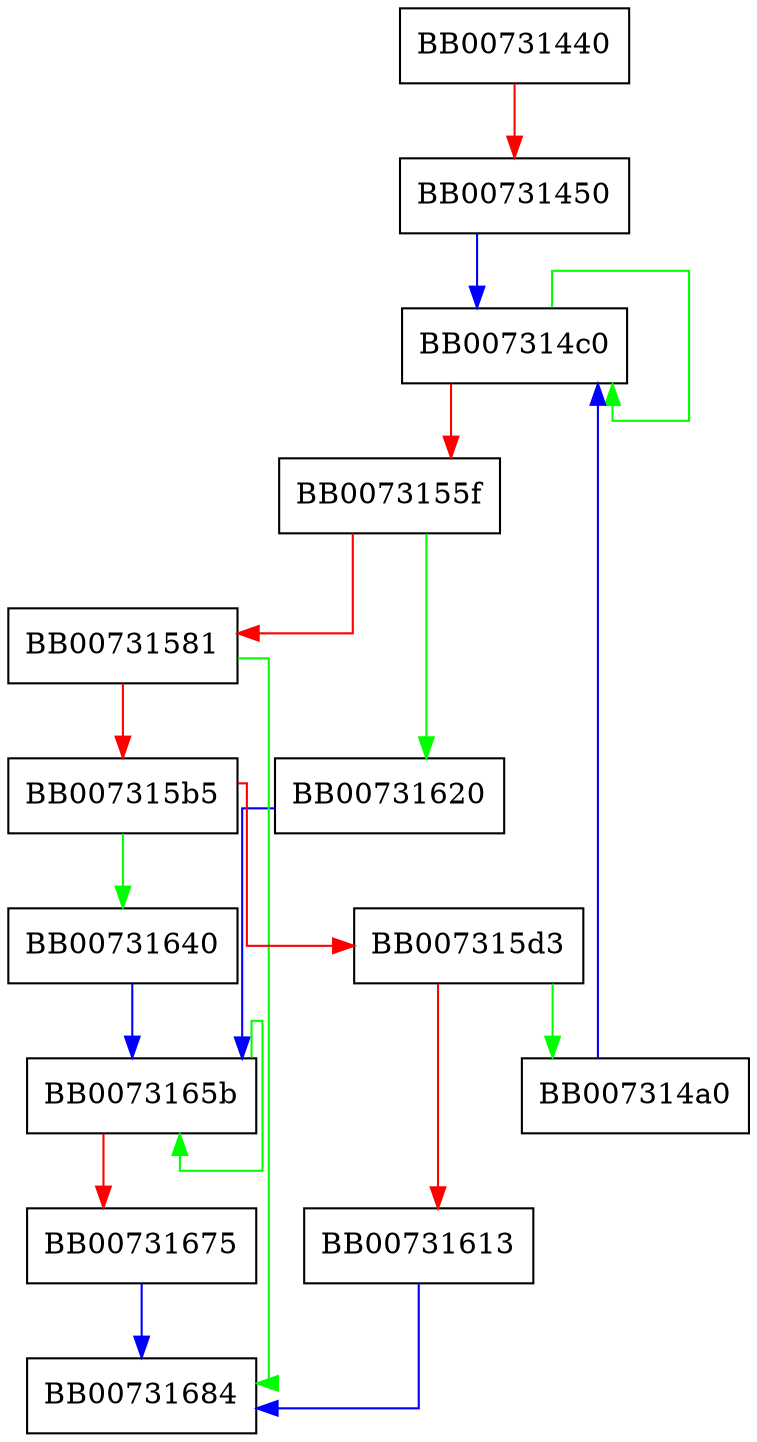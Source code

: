 digraph ChaCha20_avx512vl {
  node [shape="box"];
  graph [splines=ortho];
  BB00731440 -> BB00731450 [color="red"];
  BB00731450 -> BB007314c0 [color="blue"];
  BB007314a0 -> BB007314c0 [color="blue"];
  BB007314c0 -> BB007314c0 [color="green"];
  BB007314c0 -> BB0073155f [color="red"];
  BB0073155f -> BB00731620 [color="green"];
  BB0073155f -> BB00731581 [color="red"];
  BB00731581 -> BB00731684 [color="green"];
  BB00731581 -> BB007315b5 [color="red"];
  BB007315b5 -> BB00731640 [color="green"];
  BB007315b5 -> BB007315d3 [color="red"];
  BB007315d3 -> BB007314a0 [color="green"];
  BB007315d3 -> BB00731613 [color="red"];
  BB00731613 -> BB00731684 [color="blue"];
  BB00731620 -> BB0073165b [color="blue"];
  BB00731640 -> BB0073165b [color="blue"];
  BB0073165b -> BB0073165b [color="green"];
  BB0073165b -> BB00731675 [color="red"];
  BB00731675 -> BB00731684 [color="blue"];
}